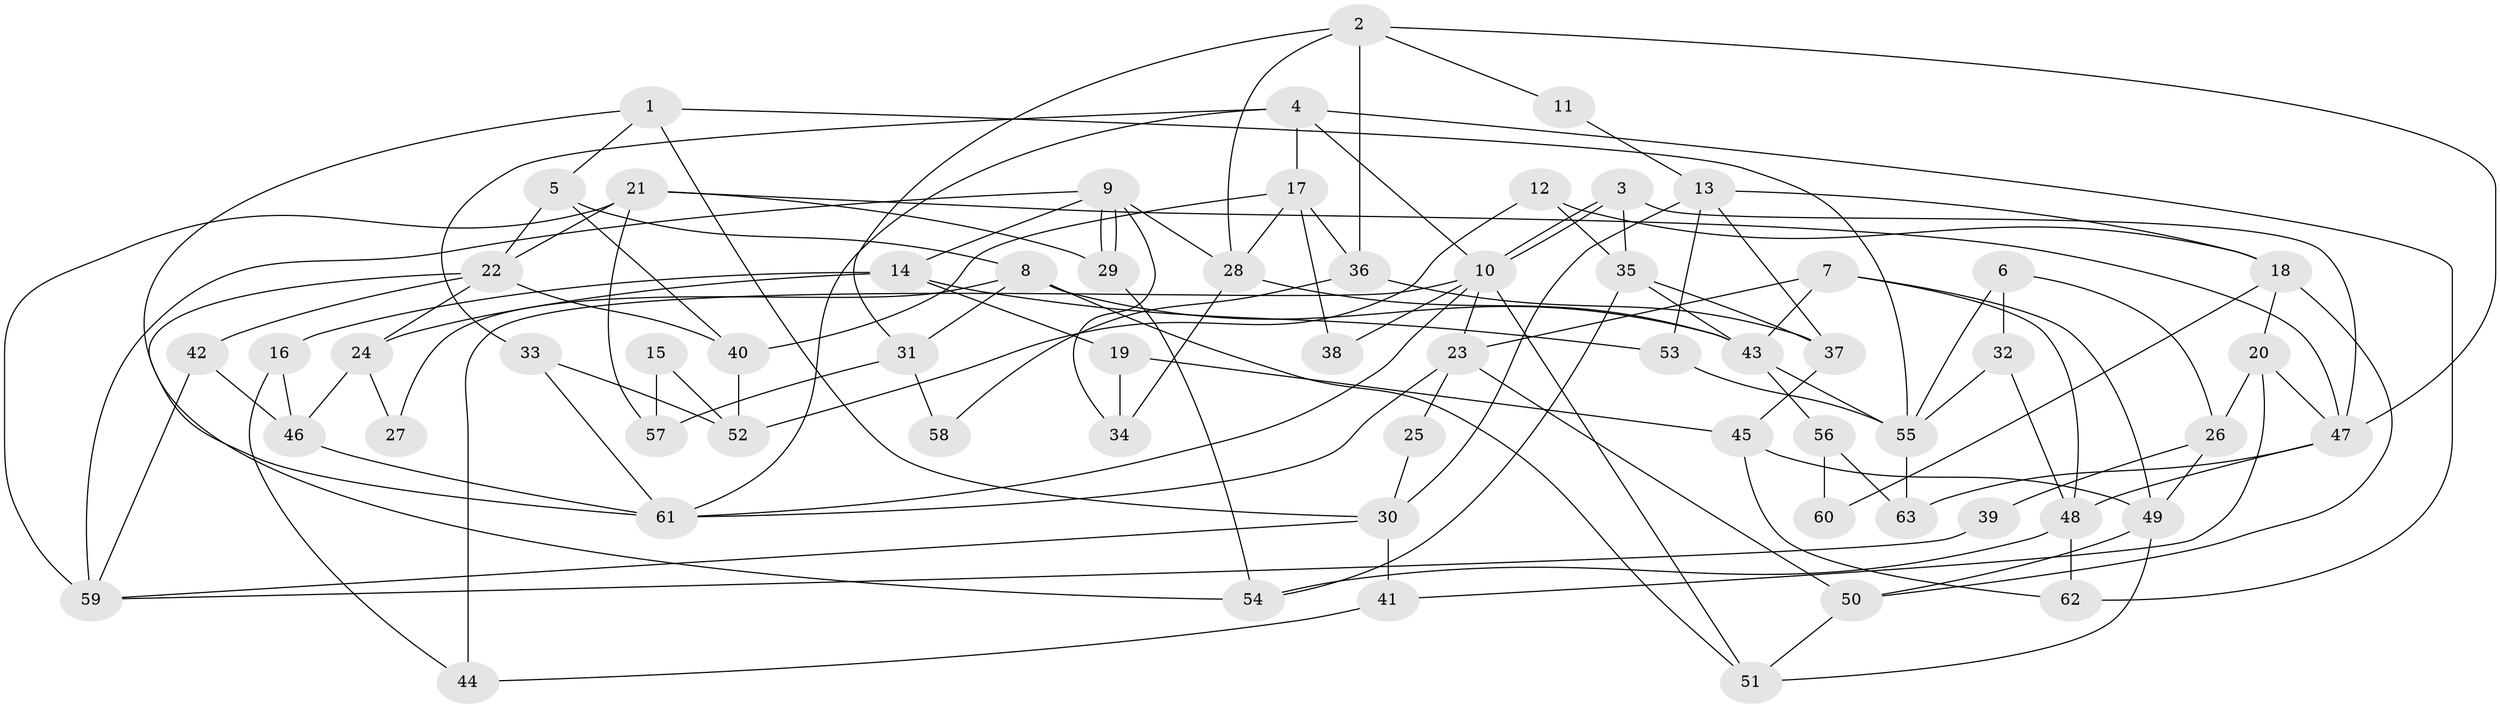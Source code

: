 // Generated by graph-tools (version 1.1) at 2025/50/03/09/25 04:50:04]
// undirected, 63 vertices, 126 edges
graph export_dot {
graph [start="1"]
  node [color=gray90,style=filled];
  1;
  2;
  3;
  4;
  5;
  6;
  7;
  8;
  9;
  10;
  11;
  12;
  13;
  14;
  15;
  16;
  17;
  18;
  19;
  20;
  21;
  22;
  23;
  24;
  25;
  26;
  27;
  28;
  29;
  30;
  31;
  32;
  33;
  34;
  35;
  36;
  37;
  38;
  39;
  40;
  41;
  42;
  43;
  44;
  45;
  46;
  47;
  48;
  49;
  50;
  51;
  52;
  53;
  54;
  55;
  56;
  57;
  58;
  59;
  60;
  61;
  62;
  63;
  1 -- 30;
  1 -- 61;
  1 -- 5;
  1 -- 55;
  2 -- 36;
  2 -- 28;
  2 -- 11;
  2 -- 31;
  2 -- 47;
  3 -- 10;
  3 -- 10;
  3 -- 35;
  3 -- 47;
  4 -- 10;
  4 -- 61;
  4 -- 17;
  4 -- 33;
  4 -- 62;
  5 -- 22;
  5 -- 8;
  5 -- 40;
  6 -- 55;
  6 -- 32;
  6 -- 26;
  7 -- 49;
  7 -- 48;
  7 -- 23;
  7 -- 43;
  8 -- 43;
  8 -- 27;
  8 -- 31;
  8 -- 51;
  9 -- 28;
  9 -- 29;
  9 -- 29;
  9 -- 14;
  9 -- 34;
  9 -- 59;
  10 -- 23;
  10 -- 38;
  10 -- 44;
  10 -- 51;
  10 -- 61;
  11 -- 13;
  12 -- 35;
  12 -- 52;
  12 -- 18;
  13 -- 30;
  13 -- 18;
  13 -- 37;
  13 -- 53;
  14 -- 53;
  14 -- 16;
  14 -- 19;
  14 -- 24;
  15 -- 52;
  15 -- 57;
  16 -- 46;
  16 -- 44;
  17 -- 40;
  17 -- 28;
  17 -- 36;
  17 -- 38;
  18 -- 20;
  18 -- 50;
  18 -- 60;
  19 -- 45;
  19 -- 34;
  20 -- 26;
  20 -- 47;
  20 -- 41;
  21 -- 59;
  21 -- 47;
  21 -- 22;
  21 -- 29;
  21 -- 57;
  22 -- 54;
  22 -- 24;
  22 -- 40;
  22 -- 42;
  23 -- 50;
  23 -- 25;
  23 -- 61;
  24 -- 27;
  24 -- 46;
  25 -- 30;
  26 -- 49;
  26 -- 39;
  28 -- 34;
  28 -- 43;
  29 -- 54;
  30 -- 59;
  30 -- 41;
  31 -- 57;
  31 -- 58;
  32 -- 55;
  32 -- 48;
  33 -- 61;
  33 -- 52;
  35 -- 43;
  35 -- 37;
  35 -- 54;
  36 -- 37;
  36 -- 58;
  37 -- 45;
  39 -- 59;
  40 -- 52;
  41 -- 44;
  42 -- 46;
  42 -- 59;
  43 -- 55;
  43 -- 56;
  45 -- 62;
  45 -- 49;
  46 -- 61;
  47 -- 48;
  47 -- 63;
  48 -- 54;
  48 -- 62;
  49 -- 50;
  49 -- 51;
  50 -- 51;
  53 -- 55;
  55 -- 63;
  56 -- 63;
  56 -- 60;
}
